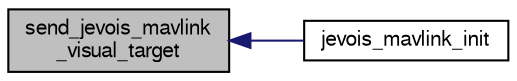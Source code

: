 digraph "send_jevois_mavlink_visual_target"
{
  edge [fontname="FreeSans",fontsize="10",labelfontname="FreeSans",labelfontsize="10"];
  node [fontname="FreeSans",fontsize="10",shape=record];
  rankdir="LR";
  Node1 [label="send_jevois_mavlink\l_visual_target",height=0.2,width=0.4,color="black", fillcolor="grey75", style="filled", fontcolor="black"];
  Node1 -> Node2 [dir="back",color="midnightblue",fontsize="10",style="solid",fontname="FreeSans"];
  Node2 [label="jevois_mavlink_init",height=0.2,width=0.4,color="black", fillcolor="white", style="filled",URL="$jevois__mavlink_8h.html#a3deb6a4c7ca666dceb2ec5fe2d3b9b89"];
}
